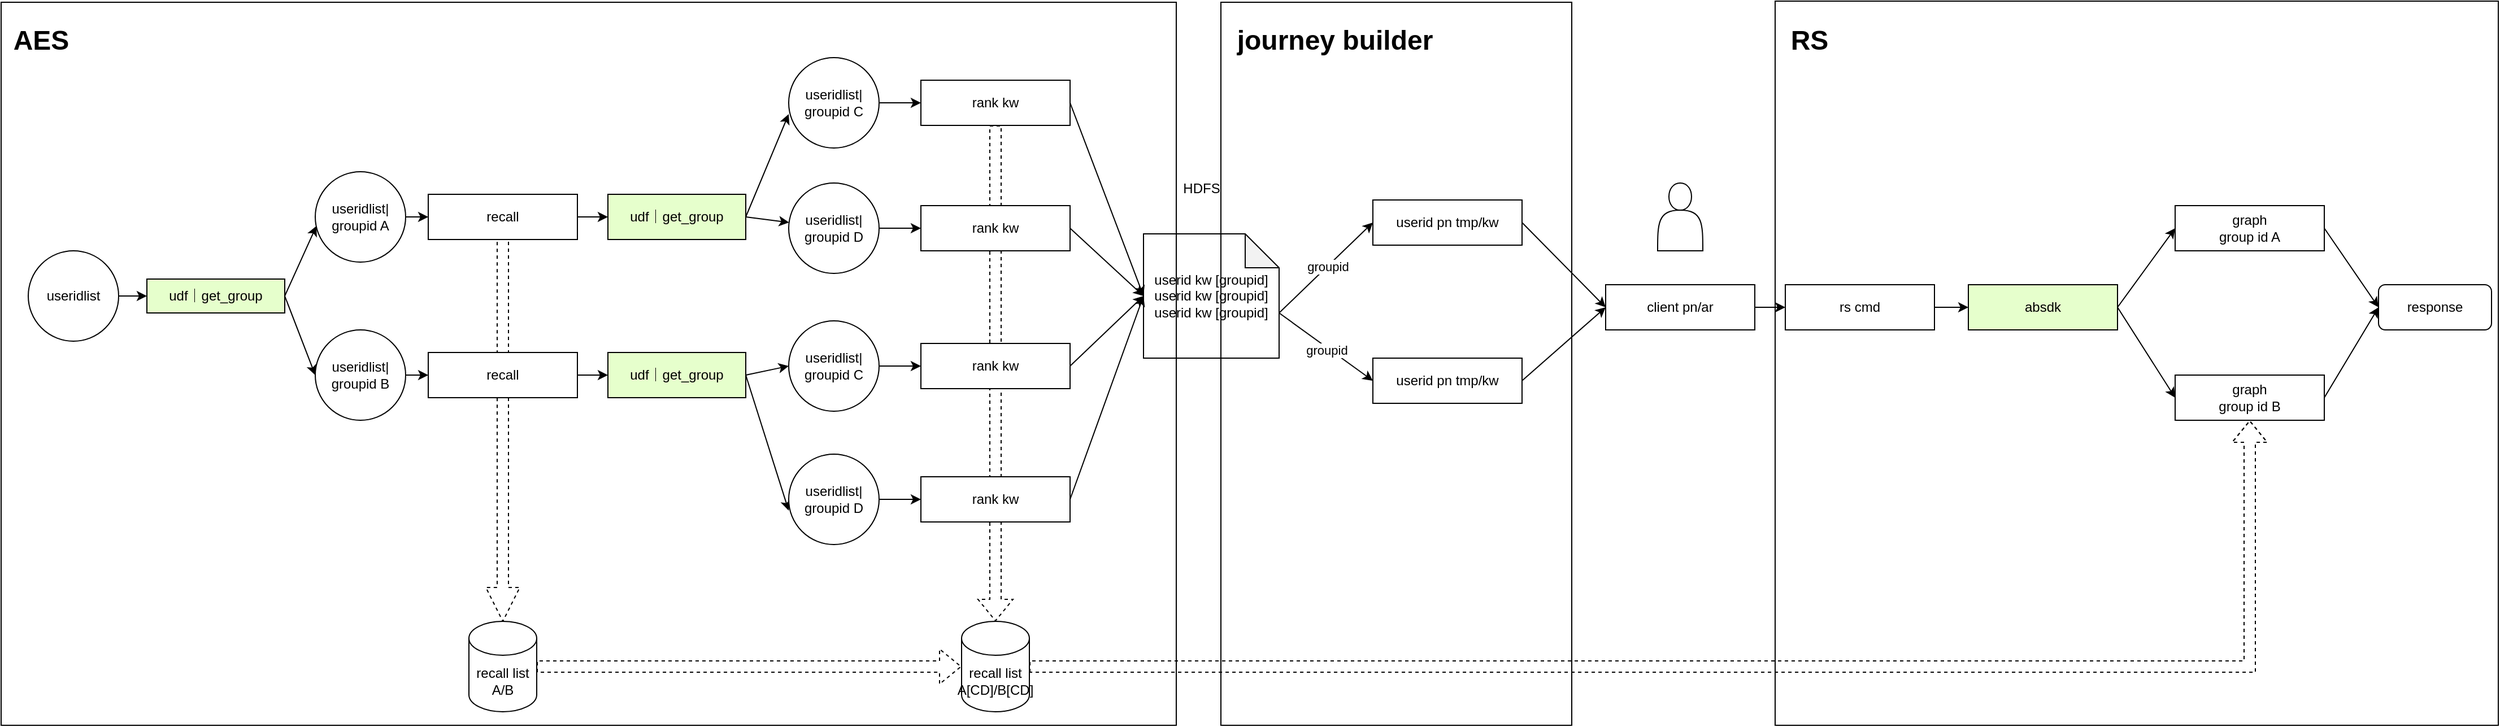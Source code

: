 <mxfile version="20.2.2" type="github">
  <diagram id="kgpKYQtTHZ0yAKxKKP6v" name="Page-1">
    <mxGraphModel dx="1474" dy="825" grid="1" gridSize="10" guides="1" tooltips="1" connect="1" arrows="1" fold="1" page="1" pageScale="1" pageWidth="3300" pageHeight="4681" math="0" shadow="0">
      <root>
        <mxCell id="0" />
        <mxCell id="1" parent="0" />
        <mxCell id="VZT-EjDylOYNbF3_ge9L-5" style="edgeStyle=orthogonalEdgeStyle;rounded=0;orthogonalLoop=1;jettySize=auto;html=1;exitX=1;exitY=0.5;exitDx=0;exitDy=0;" edge="1" parent="1" source="VZT-EjDylOYNbF3_ge9L-2" target="VZT-EjDylOYNbF3_ge9L-4">
          <mxGeometry relative="1" as="geometry" />
        </mxCell>
        <mxCell id="VZT-EjDylOYNbF3_ge9L-2" value="useridlist" style="ellipse;whiteSpace=wrap;html=1;aspect=fixed;" vertex="1" parent="1">
          <mxGeometry x="34" y="370" width="80" height="80" as="geometry" />
        </mxCell>
        <mxCell id="VZT-EjDylOYNbF3_ge9L-12" style="edgeStyle=none;rounded=0;orthogonalLoop=1;jettySize=auto;html=1;exitX=1;exitY=0.5;exitDx=0;exitDy=0;entryX=0;entryY=0.5;entryDx=0;entryDy=0;" edge="1" parent="1" source="VZT-EjDylOYNbF3_ge9L-3" target="VZT-EjDylOYNbF3_ge9L-9">
          <mxGeometry relative="1" as="geometry" />
        </mxCell>
        <mxCell id="VZT-EjDylOYNbF3_ge9L-3" value="useridlist|&lt;br&gt;groupid A" style="ellipse;whiteSpace=wrap;html=1;aspect=fixed;" vertex="1" parent="1">
          <mxGeometry x="288" y="300" width="80" height="80" as="geometry" />
        </mxCell>
        <mxCell id="VZT-EjDylOYNbF3_ge9L-6" style="rounded=0;orthogonalLoop=1;jettySize=auto;html=1;exitX=1;exitY=0.5;exitDx=0;exitDy=0;entryX=0.013;entryY=0.6;entryDx=0;entryDy=0;entryPerimeter=0;" edge="1" parent="1" source="VZT-EjDylOYNbF3_ge9L-4" target="VZT-EjDylOYNbF3_ge9L-3">
          <mxGeometry relative="1" as="geometry" />
        </mxCell>
        <mxCell id="VZT-EjDylOYNbF3_ge9L-8" style="edgeStyle=none;rounded=0;orthogonalLoop=1;jettySize=auto;html=1;exitX=1;exitY=0.5;exitDx=0;exitDy=0;entryX=0;entryY=0.5;entryDx=0;entryDy=0;" edge="1" parent="1" source="VZT-EjDylOYNbF3_ge9L-4" target="VZT-EjDylOYNbF3_ge9L-7">
          <mxGeometry relative="1" as="geometry" />
        </mxCell>
        <mxCell id="VZT-EjDylOYNbF3_ge9L-4" value="udf｜get_group" style="rounded=0;whiteSpace=wrap;html=1;fillColor=#E6FFCC;" vertex="1" parent="1">
          <mxGeometry x="139" y="395" width="122" height="30" as="geometry" />
        </mxCell>
        <mxCell id="VZT-EjDylOYNbF3_ge9L-13" style="edgeStyle=none;rounded=0;orthogonalLoop=1;jettySize=auto;html=1;exitX=1;exitY=0.5;exitDx=0;exitDy=0;" edge="1" parent="1" source="VZT-EjDylOYNbF3_ge9L-7" target="VZT-EjDylOYNbF3_ge9L-11">
          <mxGeometry relative="1" as="geometry" />
        </mxCell>
        <mxCell id="VZT-EjDylOYNbF3_ge9L-7" value="useridlist|&lt;br&gt;groupid B" style="ellipse;whiteSpace=wrap;html=1;aspect=fixed;" vertex="1" parent="1">
          <mxGeometry x="288" y="440" width="80" height="80" as="geometry" />
        </mxCell>
        <mxCell id="VZT-EjDylOYNbF3_ge9L-17" style="edgeStyle=none;rounded=0;orthogonalLoop=1;jettySize=auto;html=1;exitX=0.5;exitY=1;exitDx=0;exitDy=0;shape=arrow;strokeColor=default;dashed=1;" edge="1" parent="1" source="VZT-EjDylOYNbF3_ge9L-9" target="VZT-EjDylOYNbF3_ge9L-14">
          <mxGeometry relative="1" as="geometry" />
        </mxCell>
        <mxCell id="VZT-EjDylOYNbF3_ge9L-21" style="edgeStyle=none;rounded=0;orthogonalLoop=1;jettySize=auto;html=1;exitX=1;exitY=0.5;exitDx=0;exitDy=0;entryX=0;entryY=0.5;entryDx=0;entryDy=0;strokeColor=default;" edge="1" parent="1" source="VZT-EjDylOYNbF3_ge9L-9" target="VZT-EjDylOYNbF3_ge9L-18">
          <mxGeometry relative="1" as="geometry" />
        </mxCell>
        <mxCell id="VZT-EjDylOYNbF3_ge9L-9" value="recall" style="rounded=0;whiteSpace=wrap;html=1;" vertex="1" parent="1">
          <mxGeometry x="388" y="320" width="132" height="40" as="geometry" />
        </mxCell>
        <mxCell id="VZT-EjDylOYNbF3_ge9L-22" style="edgeStyle=none;rounded=0;orthogonalLoop=1;jettySize=auto;html=1;exitX=1;exitY=0.5;exitDx=0;exitDy=0;entryX=0;entryY=0.5;entryDx=0;entryDy=0;strokeColor=default;" edge="1" parent="1" source="VZT-EjDylOYNbF3_ge9L-11" target="VZT-EjDylOYNbF3_ge9L-19">
          <mxGeometry relative="1" as="geometry" />
        </mxCell>
        <mxCell id="VZT-EjDylOYNbF3_ge9L-11" value="recall" style="rounded=0;whiteSpace=wrap;html=1;" vertex="1" parent="1">
          <mxGeometry x="388" y="460" width="132" height="40" as="geometry" />
        </mxCell>
        <mxCell id="VZT-EjDylOYNbF3_ge9L-65" style="edgeStyle=none;shape=flexArrow;rounded=0;orthogonalLoop=1;jettySize=auto;html=1;exitX=1;exitY=0.5;exitDx=0;exitDy=0;exitPerimeter=0;entryX=0;entryY=0.5;entryDx=0;entryDy=0;entryPerimeter=0;dashed=1;strokeColor=default;" edge="1" parent="1" source="VZT-EjDylOYNbF3_ge9L-14" target="VZT-EjDylOYNbF3_ge9L-63">
          <mxGeometry relative="1" as="geometry" />
        </mxCell>
        <mxCell id="VZT-EjDylOYNbF3_ge9L-14" value="recall list&lt;br&gt;A/B" style="shape=cylinder3;whiteSpace=wrap;html=1;boundedLbl=1;backgroundOutline=1;size=15;" vertex="1" parent="1">
          <mxGeometry x="424" y="698" width="60" height="80" as="geometry" />
        </mxCell>
        <mxCell id="VZT-EjDylOYNbF3_ge9L-64" style="edgeStyle=none;rounded=0;orthogonalLoop=1;jettySize=auto;html=1;exitX=0.5;exitY=1;exitDx=0;exitDy=0;entryX=0.5;entryY=0;entryDx=0;entryDy=0;entryPerimeter=0;strokeColor=default;shape=flexArrow;dashed=1;" edge="1" parent="1" source="VZT-EjDylOYNbF3_ge9L-15" target="VZT-EjDylOYNbF3_ge9L-63">
          <mxGeometry relative="1" as="geometry" />
        </mxCell>
        <mxCell id="VZT-EjDylOYNbF3_ge9L-72" style="rounded=0;orthogonalLoop=1;jettySize=auto;html=1;exitX=1;exitY=0.5;exitDx=0;exitDy=0;entryX=0;entryY=0.5;entryDx=0;entryDy=0;entryPerimeter=0;strokeColor=default;" edge="1" parent="1" source="VZT-EjDylOYNbF3_ge9L-15" target="VZT-EjDylOYNbF3_ge9L-69">
          <mxGeometry relative="1" as="geometry" />
        </mxCell>
        <mxCell id="VZT-EjDylOYNbF3_ge9L-15" value="rank kw" style="rounded=0;whiteSpace=wrap;html=1;" vertex="1" parent="1">
          <mxGeometry x="824" y="219" width="132" height="40" as="geometry" />
        </mxCell>
        <mxCell id="VZT-EjDylOYNbF3_ge9L-27" style="edgeStyle=none;rounded=0;orthogonalLoop=1;jettySize=auto;html=1;exitX=1;exitY=0.5;exitDx=0;exitDy=0;entryX=0;entryY=0.625;entryDx=0;entryDy=0;entryPerimeter=0;strokeColor=default;" edge="1" parent="1" source="VZT-EjDylOYNbF3_ge9L-18" target="VZT-EjDylOYNbF3_ge9L-23">
          <mxGeometry relative="1" as="geometry" />
        </mxCell>
        <mxCell id="VZT-EjDylOYNbF3_ge9L-28" style="edgeStyle=none;rounded=0;orthogonalLoop=1;jettySize=auto;html=1;exitX=1;exitY=0.5;exitDx=0;exitDy=0;strokeColor=default;" edge="1" parent="1" source="VZT-EjDylOYNbF3_ge9L-18" target="VZT-EjDylOYNbF3_ge9L-24">
          <mxGeometry relative="1" as="geometry" />
        </mxCell>
        <mxCell id="VZT-EjDylOYNbF3_ge9L-18" value="udf｜get_group" style="rounded=0;whiteSpace=wrap;html=1;fillColor=#E6FFCC;" vertex="1" parent="1">
          <mxGeometry x="547" y="320" width="122" height="40" as="geometry" />
        </mxCell>
        <mxCell id="VZT-EjDylOYNbF3_ge9L-29" style="edgeStyle=none;rounded=0;orthogonalLoop=1;jettySize=auto;html=1;exitX=1;exitY=0.5;exitDx=0;exitDy=0;entryX=0;entryY=0.5;entryDx=0;entryDy=0;strokeColor=default;" edge="1" parent="1" source="VZT-EjDylOYNbF3_ge9L-19" target="VZT-EjDylOYNbF3_ge9L-25">
          <mxGeometry relative="1" as="geometry" />
        </mxCell>
        <mxCell id="VZT-EjDylOYNbF3_ge9L-30" style="edgeStyle=none;rounded=0;orthogonalLoop=1;jettySize=auto;html=1;exitX=1;exitY=0.5;exitDx=0;exitDy=0;entryX=0;entryY=0.625;entryDx=0;entryDy=0;entryPerimeter=0;strokeColor=default;" edge="1" parent="1" source="VZT-EjDylOYNbF3_ge9L-19" target="VZT-EjDylOYNbF3_ge9L-26">
          <mxGeometry relative="1" as="geometry" />
        </mxCell>
        <mxCell id="VZT-EjDylOYNbF3_ge9L-19" value="udf｜get_group" style="rounded=0;whiteSpace=wrap;html=1;fillColor=#E6FFCC;" vertex="1" parent="1">
          <mxGeometry x="547" y="460" width="122" height="40" as="geometry" />
        </mxCell>
        <mxCell id="VZT-EjDylOYNbF3_ge9L-34" style="edgeStyle=none;rounded=0;orthogonalLoop=1;jettySize=auto;html=1;exitX=1;exitY=0.5;exitDx=0;exitDy=0;entryX=0;entryY=0.5;entryDx=0;entryDy=0;strokeColor=default;" edge="1" parent="1" source="VZT-EjDylOYNbF3_ge9L-23" target="VZT-EjDylOYNbF3_ge9L-15">
          <mxGeometry relative="1" as="geometry" />
        </mxCell>
        <mxCell id="VZT-EjDylOYNbF3_ge9L-23" value="useridlist|&lt;br&gt;groupid C" style="ellipse;whiteSpace=wrap;html=1;aspect=fixed;" vertex="1" parent="1">
          <mxGeometry x="707" y="199" width="80" height="80" as="geometry" />
        </mxCell>
        <mxCell id="VZT-EjDylOYNbF3_ge9L-35" style="edgeStyle=none;rounded=0;orthogonalLoop=1;jettySize=auto;html=1;exitX=1;exitY=0.5;exitDx=0;exitDy=0;entryX=0;entryY=0.5;entryDx=0;entryDy=0;strokeColor=default;" edge="1" parent="1" source="VZT-EjDylOYNbF3_ge9L-24" target="VZT-EjDylOYNbF3_ge9L-31">
          <mxGeometry relative="1" as="geometry" />
        </mxCell>
        <mxCell id="VZT-EjDylOYNbF3_ge9L-24" value="useridlist|&lt;br&gt;groupid D" style="ellipse;whiteSpace=wrap;html=1;aspect=fixed;" vertex="1" parent="1">
          <mxGeometry x="707" y="310" width="80" height="80" as="geometry" />
        </mxCell>
        <mxCell id="VZT-EjDylOYNbF3_ge9L-36" style="edgeStyle=none;rounded=0;orthogonalLoop=1;jettySize=auto;html=1;exitX=1;exitY=0.5;exitDx=0;exitDy=0;strokeColor=default;" edge="1" parent="1" source="VZT-EjDylOYNbF3_ge9L-25" target="VZT-EjDylOYNbF3_ge9L-32">
          <mxGeometry relative="1" as="geometry" />
        </mxCell>
        <mxCell id="VZT-EjDylOYNbF3_ge9L-25" value="useridlist|&lt;br&gt;groupid C" style="ellipse;whiteSpace=wrap;html=1;aspect=fixed;" vertex="1" parent="1">
          <mxGeometry x="707" y="432" width="80" height="80" as="geometry" />
        </mxCell>
        <mxCell id="VZT-EjDylOYNbF3_ge9L-37" style="edgeStyle=none;rounded=0;orthogonalLoop=1;jettySize=auto;html=1;exitX=1;exitY=0.5;exitDx=0;exitDy=0;strokeColor=default;" edge="1" parent="1" source="VZT-EjDylOYNbF3_ge9L-26" target="VZT-EjDylOYNbF3_ge9L-33">
          <mxGeometry relative="1" as="geometry" />
        </mxCell>
        <mxCell id="VZT-EjDylOYNbF3_ge9L-26" value="useridlist|&lt;br&gt;groupid D" style="ellipse;whiteSpace=wrap;html=1;aspect=fixed;" vertex="1" parent="1">
          <mxGeometry x="707" y="550" width="80" height="80" as="geometry" />
        </mxCell>
        <mxCell id="VZT-EjDylOYNbF3_ge9L-73" style="edgeStyle=none;rounded=0;orthogonalLoop=1;jettySize=auto;html=1;exitX=1;exitY=0.5;exitDx=0;exitDy=0;entryX=0;entryY=0.5;entryDx=0;entryDy=0;entryPerimeter=0;strokeColor=default;" edge="1" parent="1" source="VZT-EjDylOYNbF3_ge9L-31" target="VZT-EjDylOYNbF3_ge9L-69">
          <mxGeometry relative="1" as="geometry" />
        </mxCell>
        <mxCell id="VZT-EjDylOYNbF3_ge9L-31" value="rank kw" style="rounded=0;whiteSpace=wrap;html=1;" vertex="1" parent="1">
          <mxGeometry x="824" y="330" width="132" height="40" as="geometry" />
        </mxCell>
        <mxCell id="VZT-EjDylOYNbF3_ge9L-74" style="edgeStyle=none;rounded=0;orthogonalLoop=1;jettySize=auto;html=1;exitX=1;exitY=0.5;exitDx=0;exitDy=0;strokeColor=default;entryX=0;entryY=0.5;entryDx=0;entryDy=0;entryPerimeter=0;" edge="1" parent="1" source="VZT-EjDylOYNbF3_ge9L-32" target="VZT-EjDylOYNbF3_ge9L-69">
          <mxGeometry relative="1" as="geometry">
            <mxPoint x="1030" y="400" as="targetPoint" />
          </mxGeometry>
        </mxCell>
        <mxCell id="VZT-EjDylOYNbF3_ge9L-32" value="rank kw" style="rounded=0;whiteSpace=wrap;html=1;" vertex="1" parent="1">
          <mxGeometry x="824" y="452" width="132" height="40" as="geometry" />
        </mxCell>
        <mxCell id="VZT-EjDylOYNbF3_ge9L-75" style="edgeStyle=none;rounded=0;orthogonalLoop=1;jettySize=auto;html=1;exitX=1;exitY=0.5;exitDx=0;exitDy=0;strokeColor=default;entryX=0;entryY=0.5;entryDx=0;entryDy=0;entryPerimeter=0;" edge="1" parent="1" source="VZT-EjDylOYNbF3_ge9L-33" target="VZT-EjDylOYNbF3_ge9L-69">
          <mxGeometry relative="1" as="geometry">
            <mxPoint x="1050" y="400" as="targetPoint" />
          </mxGeometry>
        </mxCell>
        <mxCell id="VZT-EjDylOYNbF3_ge9L-33" value="rank kw" style="rounded=0;whiteSpace=wrap;html=1;" vertex="1" parent="1">
          <mxGeometry x="824" y="570" width="132" height="40" as="geometry" />
        </mxCell>
        <mxCell id="VZT-EjDylOYNbF3_ge9L-82" style="edgeStyle=none;rounded=0;orthogonalLoop=1;jettySize=auto;html=1;exitX=1;exitY=0.5;exitDx=0;exitDy=0;entryX=0;entryY=0.5;entryDx=0;entryDy=0;strokeColor=default;" edge="1" parent="1" source="VZT-EjDylOYNbF3_ge9L-41" target="VZT-EjDylOYNbF3_ge9L-45">
          <mxGeometry relative="1" as="geometry" />
        </mxCell>
        <mxCell id="VZT-EjDylOYNbF3_ge9L-41" value="userid pn tmp/kw" style="rounded=0;whiteSpace=wrap;html=1;" vertex="1" parent="1">
          <mxGeometry x="1224" y="325" width="132" height="40" as="geometry" />
        </mxCell>
        <mxCell id="VZT-EjDylOYNbF3_ge9L-52" style="edgeStyle=none;rounded=0;orthogonalLoop=1;jettySize=auto;html=1;exitX=1;exitY=0.5;exitDx=0;exitDy=0;entryX=0;entryY=0.5;entryDx=0;entryDy=0;strokeColor=default;" edge="1" parent="1" source="VZT-EjDylOYNbF3_ge9L-45" target="VZT-EjDylOYNbF3_ge9L-51">
          <mxGeometry relative="1" as="geometry" />
        </mxCell>
        <mxCell id="VZT-EjDylOYNbF3_ge9L-45" value="client pn/ar" style="rounded=0;whiteSpace=wrap;html=1;" vertex="1" parent="1">
          <mxGeometry x="1430" y="400" width="132" height="40" as="geometry" />
        </mxCell>
        <mxCell id="VZT-EjDylOYNbF3_ge9L-50" value="" style="shape=actor;whiteSpace=wrap;html=1;" vertex="1" parent="1">
          <mxGeometry x="1476" y="310" width="40" height="60" as="geometry" />
        </mxCell>
        <mxCell id="VZT-EjDylOYNbF3_ge9L-54" style="edgeStyle=none;rounded=0;orthogonalLoop=1;jettySize=auto;html=1;exitX=1;exitY=0.5;exitDx=0;exitDy=0;entryX=0;entryY=0.5;entryDx=0;entryDy=0;strokeColor=default;" edge="1" parent="1" source="VZT-EjDylOYNbF3_ge9L-51" target="VZT-EjDylOYNbF3_ge9L-53">
          <mxGeometry relative="1" as="geometry" />
        </mxCell>
        <mxCell id="VZT-EjDylOYNbF3_ge9L-51" value="rs cmd" style="rounded=0;whiteSpace=wrap;html=1;" vertex="1" parent="1">
          <mxGeometry x="1589" y="400" width="132" height="40" as="geometry" />
        </mxCell>
        <mxCell id="VZT-EjDylOYNbF3_ge9L-57" style="edgeStyle=none;rounded=0;orthogonalLoop=1;jettySize=auto;html=1;exitX=1;exitY=0.5;exitDx=0;exitDy=0;entryX=0;entryY=0.5;entryDx=0;entryDy=0;strokeColor=default;" edge="1" parent="1" source="VZT-EjDylOYNbF3_ge9L-53" target="VZT-EjDylOYNbF3_ge9L-55">
          <mxGeometry relative="1" as="geometry" />
        </mxCell>
        <mxCell id="VZT-EjDylOYNbF3_ge9L-59" style="edgeStyle=none;rounded=0;orthogonalLoop=1;jettySize=auto;html=1;exitX=1;exitY=0.5;exitDx=0;exitDy=0;entryX=0;entryY=0.5;entryDx=0;entryDy=0;strokeColor=default;" edge="1" parent="1" source="VZT-EjDylOYNbF3_ge9L-53" target="VZT-EjDylOYNbF3_ge9L-56">
          <mxGeometry relative="1" as="geometry" />
        </mxCell>
        <mxCell id="VZT-EjDylOYNbF3_ge9L-53" value="absdk" style="rounded=0;whiteSpace=wrap;html=1;fillColor=#E6FFCC;" vertex="1" parent="1">
          <mxGeometry x="1751" y="400" width="132" height="40" as="geometry" />
        </mxCell>
        <mxCell id="VZT-EjDylOYNbF3_ge9L-61" style="edgeStyle=none;rounded=0;orthogonalLoop=1;jettySize=auto;html=1;exitX=1;exitY=0.5;exitDx=0;exitDy=0;entryX=0;entryY=0.5;entryDx=0;entryDy=0;strokeColor=default;" edge="1" parent="1" source="VZT-EjDylOYNbF3_ge9L-55" target="VZT-EjDylOYNbF3_ge9L-60">
          <mxGeometry relative="1" as="geometry" />
        </mxCell>
        <mxCell id="VZT-EjDylOYNbF3_ge9L-55" value="graph&lt;br&gt;group id A" style="rounded=0;whiteSpace=wrap;html=1;" vertex="1" parent="1">
          <mxGeometry x="1934" y="330" width="132" height="40" as="geometry" />
        </mxCell>
        <mxCell id="VZT-EjDylOYNbF3_ge9L-62" style="edgeStyle=none;rounded=0;orthogonalLoop=1;jettySize=auto;html=1;exitX=1;exitY=0.5;exitDx=0;exitDy=0;strokeColor=default;entryX=0;entryY=0.5;entryDx=0;entryDy=0;" edge="1" parent="1" source="VZT-EjDylOYNbF3_ge9L-56" target="VZT-EjDylOYNbF3_ge9L-60">
          <mxGeometry relative="1" as="geometry">
            <mxPoint x="2124" y="420" as="targetPoint" />
          </mxGeometry>
        </mxCell>
        <mxCell id="VZT-EjDylOYNbF3_ge9L-56" value="graph&lt;br&gt;group id B" style="rounded=0;whiteSpace=wrap;html=1;" vertex="1" parent="1">
          <mxGeometry x="1934" y="480" width="132" height="40" as="geometry" />
        </mxCell>
        <mxCell id="VZT-EjDylOYNbF3_ge9L-60" value="response&lt;br&gt;" style="rounded=1;whiteSpace=wrap;html=1;" vertex="1" parent="1">
          <mxGeometry x="2114" y="400" width="100" height="40" as="geometry" />
        </mxCell>
        <mxCell id="VZT-EjDylOYNbF3_ge9L-67" style="edgeStyle=orthogonalEdgeStyle;shape=flexArrow;rounded=0;orthogonalLoop=1;jettySize=auto;html=1;exitX=1;exitY=0.5;exitDx=0;exitDy=0;exitPerimeter=0;entryX=0.5;entryY=1;entryDx=0;entryDy=0;dashed=1;strokeColor=default;" edge="1" parent="1" source="VZT-EjDylOYNbF3_ge9L-63" target="VZT-EjDylOYNbF3_ge9L-56">
          <mxGeometry relative="1" as="geometry" />
        </mxCell>
        <mxCell id="VZT-EjDylOYNbF3_ge9L-63" value="recall list&lt;br&gt;A[CD]/B[CD]" style="shape=cylinder3;whiteSpace=wrap;html=1;boundedLbl=1;backgroundOutline=1;size=15;" vertex="1" parent="1">
          <mxGeometry x="860" y="698" width="60" height="80" as="geometry" />
        </mxCell>
        <mxCell id="VZT-EjDylOYNbF3_ge9L-68" value="&lt;h1&gt;&lt;br&gt;&lt;/h1&gt;" style="rounded=0;whiteSpace=wrap;html=1;fillColor=none;align=left;" vertex="1" parent="1">
          <mxGeometry x="10" y="150" width="1040" height="640" as="geometry" />
        </mxCell>
        <mxCell id="VZT-EjDylOYNbF3_ge9L-78" style="edgeStyle=none;rounded=0;orthogonalLoop=1;jettySize=auto;html=1;exitX=0;exitY=0;exitDx=120;exitDy=70;exitPerimeter=0;entryX=0;entryY=0.5;entryDx=0;entryDy=0;strokeColor=default;" edge="1" parent="1" source="VZT-EjDylOYNbF3_ge9L-69" target="VZT-EjDylOYNbF3_ge9L-41">
          <mxGeometry relative="1" as="geometry" />
        </mxCell>
        <mxCell id="VZT-EjDylOYNbF3_ge9L-80" value="groupid" style="edgeLabel;html=1;align=center;verticalAlign=middle;resizable=0;points=[];" vertex="1" connectable="0" parent="VZT-EjDylOYNbF3_ge9L-78">
          <mxGeometry x="0.029" relative="1" as="geometry">
            <mxPoint as="offset" />
          </mxGeometry>
        </mxCell>
        <mxCell id="VZT-EjDylOYNbF3_ge9L-79" style="edgeStyle=none;rounded=0;orthogonalLoop=1;jettySize=auto;html=1;exitX=0;exitY=0;exitDx=120;exitDy=70;exitPerimeter=0;entryX=0;entryY=0.5;entryDx=0;entryDy=0;strokeColor=default;" edge="1" parent="1" source="VZT-EjDylOYNbF3_ge9L-69" target="VZT-EjDylOYNbF3_ge9L-77">
          <mxGeometry relative="1" as="geometry" />
        </mxCell>
        <mxCell id="VZT-EjDylOYNbF3_ge9L-81" value="groupid" style="edgeLabel;html=1;align=center;verticalAlign=middle;resizable=0;points=[];" vertex="1" connectable="0" parent="VZT-EjDylOYNbF3_ge9L-79">
          <mxGeometry x="0.037" y="-2" relative="1" as="geometry">
            <mxPoint as="offset" />
          </mxGeometry>
        </mxCell>
        <mxCell id="VZT-EjDylOYNbF3_ge9L-69" value="userid kw [groupid]&lt;br&gt;userid kw [groupid]&lt;br&gt;userid kw [groupid]" style="shape=note;whiteSpace=wrap;html=1;backgroundOutline=1;darkOpacity=0.05;fillColor=none;" vertex="1" parent="1">
          <mxGeometry x="1021" y="355" width="120" height="110" as="geometry" />
        </mxCell>
        <mxCell id="VZT-EjDylOYNbF3_ge9L-70" value="HDFS" style="text;html=1;resizable=0;autosize=1;align=center;verticalAlign=middle;points=[];fillColor=none;strokeColor=none;rounded=0;" vertex="1" parent="1">
          <mxGeometry x="1042" y="300" width="60" height="30" as="geometry" />
        </mxCell>
        <mxCell id="VZT-EjDylOYNbF3_ge9L-76" style="edgeStyle=none;rounded=0;orthogonalLoop=1;jettySize=auto;html=1;exitX=0.5;exitY=0;exitDx=0;exitDy=0;exitPerimeter=0;strokeColor=default;" edge="1" parent="1">
          <mxGeometry relative="1" as="geometry">
            <mxPoint x="1129" y="316" as="sourcePoint" />
            <mxPoint x="1129" y="316" as="targetPoint" />
          </mxGeometry>
        </mxCell>
        <mxCell id="VZT-EjDylOYNbF3_ge9L-83" style="edgeStyle=none;rounded=0;orthogonalLoop=1;jettySize=auto;html=1;exitX=1;exitY=0.5;exitDx=0;exitDy=0;strokeColor=default;" edge="1" parent="1" source="VZT-EjDylOYNbF3_ge9L-77">
          <mxGeometry relative="1" as="geometry">
            <mxPoint x="1430" y="420" as="targetPoint" />
          </mxGeometry>
        </mxCell>
        <mxCell id="VZT-EjDylOYNbF3_ge9L-77" value="userid pn tmp/kw" style="rounded=0;whiteSpace=wrap;html=1;" vertex="1" parent="1">
          <mxGeometry x="1224" y="465" width="132" height="40" as="geometry" />
        </mxCell>
        <mxCell id="VZT-EjDylOYNbF3_ge9L-84" value="&lt;h1&gt;AES&lt;/h1&gt;" style="text;html=1;resizable=0;autosize=1;align=center;verticalAlign=middle;points=[];fillColor=none;strokeColor=none;rounded=0;" vertex="1" parent="1">
          <mxGeometry x="10" y="149" width="70" height="70" as="geometry" />
        </mxCell>
        <mxCell id="VZT-EjDylOYNbF3_ge9L-85" value="&lt;h1&gt;&lt;br&gt;&lt;/h1&gt;" style="rounded=0;whiteSpace=wrap;html=1;fillColor=none;align=left;" vertex="1" parent="1">
          <mxGeometry x="1089.5" y="150" width="310.5" height="640" as="geometry" />
        </mxCell>
        <mxCell id="VZT-EjDylOYNbF3_ge9L-86" value="&lt;h1&gt;journey builder&lt;/h1&gt;" style="text;html=1;resizable=0;autosize=1;align=center;verticalAlign=middle;points=[];fillColor=none;strokeColor=none;rounded=0;" vertex="1" parent="1">
          <mxGeometry x="1089.5" y="149" width="200" height="70" as="geometry" />
        </mxCell>
        <mxCell id="VZT-EjDylOYNbF3_ge9L-87" value="&lt;h1&gt;&lt;br&gt;&lt;/h1&gt;" style="rounded=0;whiteSpace=wrap;html=1;fillColor=none;align=left;" vertex="1" parent="1">
          <mxGeometry x="1580" y="149" width="640" height="641" as="geometry" />
        </mxCell>
        <mxCell id="VZT-EjDylOYNbF3_ge9L-88" value="&lt;h1&gt;RS&lt;/h1&gt;" style="text;html=1;resizable=0;autosize=1;align=center;verticalAlign=middle;points=[];fillColor=none;strokeColor=none;rounded=0;" vertex="1" parent="1">
          <mxGeometry x="1580" y="149" width="60" height="70" as="geometry" />
        </mxCell>
      </root>
    </mxGraphModel>
  </diagram>
</mxfile>
